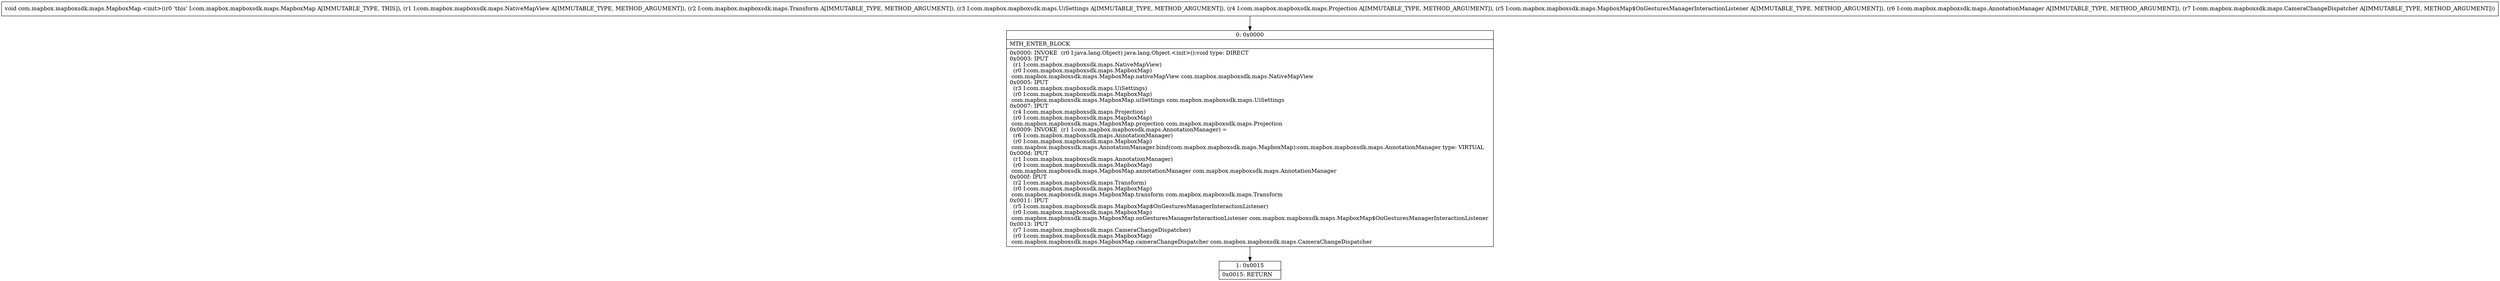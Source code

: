 digraph "CFG forcom.mapbox.mapboxsdk.maps.MapboxMap.\<init\>(Lcom\/mapbox\/mapboxsdk\/maps\/NativeMapView;Lcom\/mapbox\/mapboxsdk\/maps\/Transform;Lcom\/mapbox\/mapboxsdk\/maps\/UiSettings;Lcom\/mapbox\/mapboxsdk\/maps\/Projection;Lcom\/mapbox\/mapboxsdk\/maps\/MapboxMap$OnGesturesManagerInteractionListener;Lcom\/mapbox\/mapboxsdk\/maps\/AnnotationManager;Lcom\/mapbox\/mapboxsdk\/maps\/CameraChangeDispatcher;)V" {
Node_0 [shape=record,label="{0\:\ 0x0000|MTH_ENTER_BLOCK\l|0x0000: INVOKE  (r0 I:java.lang.Object) java.lang.Object.\<init\>():void type: DIRECT \l0x0003: IPUT  \l  (r1 I:com.mapbox.mapboxsdk.maps.NativeMapView)\l  (r0 I:com.mapbox.mapboxsdk.maps.MapboxMap)\l com.mapbox.mapboxsdk.maps.MapboxMap.nativeMapView com.mapbox.mapboxsdk.maps.NativeMapView \l0x0005: IPUT  \l  (r3 I:com.mapbox.mapboxsdk.maps.UiSettings)\l  (r0 I:com.mapbox.mapboxsdk.maps.MapboxMap)\l com.mapbox.mapboxsdk.maps.MapboxMap.uiSettings com.mapbox.mapboxsdk.maps.UiSettings \l0x0007: IPUT  \l  (r4 I:com.mapbox.mapboxsdk.maps.Projection)\l  (r0 I:com.mapbox.mapboxsdk.maps.MapboxMap)\l com.mapbox.mapboxsdk.maps.MapboxMap.projection com.mapbox.mapboxsdk.maps.Projection \l0x0009: INVOKE  (r1 I:com.mapbox.mapboxsdk.maps.AnnotationManager) = \l  (r6 I:com.mapbox.mapboxsdk.maps.AnnotationManager)\l  (r0 I:com.mapbox.mapboxsdk.maps.MapboxMap)\l com.mapbox.mapboxsdk.maps.AnnotationManager.bind(com.mapbox.mapboxsdk.maps.MapboxMap):com.mapbox.mapboxsdk.maps.AnnotationManager type: VIRTUAL \l0x000d: IPUT  \l  (r1 I:com.mapbox.mapboxsdk.maps.AnnotationManager)\l  (r0 I:com.mapbox.mapboxsdk.maps.MapboxMap)\l com.mapbox.mapboxsdk.maps.MapboxMap.annotationManager com.mapbox.mapboxsdk.maps.AnnotationManager \l0x000f: IPUT  \l  (r2 I:com.mapbox.mapboxsdk.maps.Transform)\l  (r0 I:com.mapbox.mapboxsdk.maps.MapboxMap)\l com.mapbox.mapboxsdk.maps.MapboxMap.transform com.mapbox.mapboxsdk.maps.Transform \l0x0011: IPUT  \l  (r5 I:com.mapbox.mapboxsdk.maps.MapboxMap$OnGesturesManagerInteractionListener)\l  (r0 I:com.mapbox.mapboxsdk.maps.MapboxMap)\l com.mapbox.mapboxsdk.maps.MapboxMap.onGesturesManagerInteractionListener com.mapbox.mapboxsdk.maps.MapboxMap$OnGesturesManagerInteractionListener \l0x0013: IPUT  \l  (r7 I:com.mapbox.mapboxsdk.maps.CameraChangeDispatcher)\l  (r0 I:com.mapbox.mapboxsdk.maps.MapboxMap)\l com.mapbox.mapboxsdk.maps.MapboxMap.cameraChangeDispatcher com.mapbox.mapboxsdk.maps.CameraChangeDispatcher \l}"];
Node_1 [shape=record,label="{1\:\ 0x0015|0x0015: RETURN   \l}"];
MethodNode[shape=record,label="{void com.mapbox.mapboxsdk.maps.MapboxMap.\<init\>((r0 'this' I:com.mapbox.mapboxsdk.maps.MapboxMap A[IMMUTABLE_TYPE, THIS]), (r1 I:com.mapbox.mapboxsdk.maps.NativeMapView A[IMMUTABLE_TYPE, METHOD_ARGUMENT]), (r2 I:com.mapbox.mapboxsdk.maps.Transform A[IMMUTABLE_TYPE, METHOD_ARGUMENT]), (r3 I:com.mapbox.mapboxsdk.maps.UiSettings A[IMMUTABLE_TYPE, METHOD_ARGUMENT]), (r4 I:com.mapbox.mapboxsdk.maps.Projection A[IMMUTABLE_TYPE, METHOD_ARGUMENT]), (r5 I:com.mapbox.mapboxsdk.maps.MapboxMap$OnGesturesManagerInteractionListener A[IMMUTABLE_TYPE, METHOD_ARGUMENT]), (r6 I:com.mapbox.mapboxsdk.maps.AnnotationManager A[IMMUTABLE_TYPE, METHOD_ARGUMENT]), (r7 I:com.mapbox.mapboxsdk.maps.CameraChangeDispatcher A[IMMUTABLE_TYPE, METHOD_ARGUMENT])) }"];
MethodNode -> Node_0;
Node_0 -> Node_1;
}

